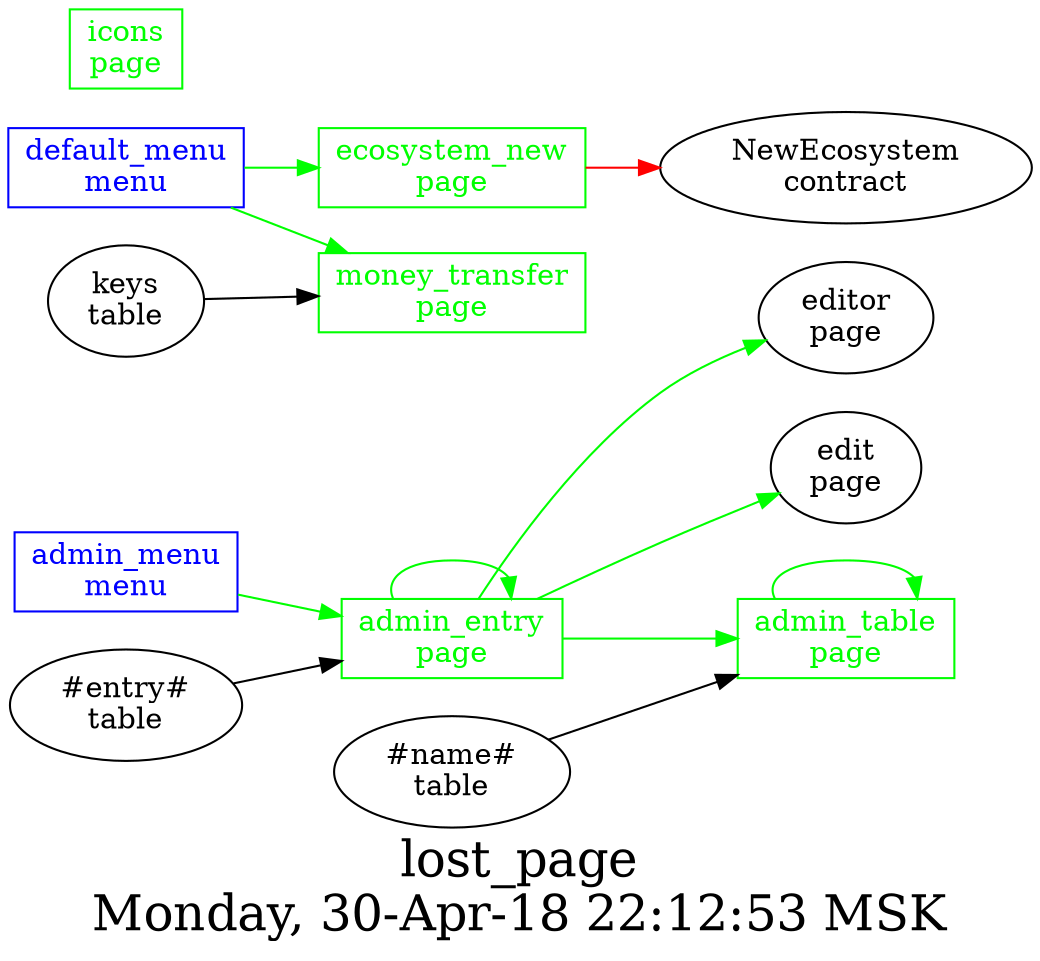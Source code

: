 digraph G {
graph [
  fontsize="24";
  label="lost_page\nMonday, 30-Apr-18 22:12:53 MSK";
  nojustify=true;
  ordering=out;
  rankdir=LR;
  size="30";
];
"admin_menu\nmenu" -> "admin_entry\npage"  [ color=green ]
"admin_menu\nmenu" [color=blue, fontcolor=blue, group=menus, shape=record];
"default_menu\nmenu" -> "ecosystem_new\npage"  [ color=green ]
"default_menu\nmenu" -> "money_transfer\npage"  [ color=green ]
"default_menu\nmenu" [color=blue, fontcolor=blue, group=menus, shape=record];
"#entry#\ntable" -> "admin_entry\npage"  [ color="" ]
"admin_entry\npage" -> "admin_entry\npage"  [ color=green ]
"admin_entry\npage" -> "editor\npage"  [ color=green ]
"admin_entry\npage" -> "edit\npage"  [ color=green ]
"admin_entry\npage" -> "admin_table\npage"  [ color=green ]
"admin_entry\npage" [color=green, fontcolor=green, group=pages, shape=record];
"#name#\ntable" -> "admin_table\npage"  [ color="" ]
"admin_table\npage" -> "admin_table\npage"  [ color=green ]
"admin_table\npage" [color=green, fontcolor=green, group=pages, shape=record];
"ecosystem_new\npage" -> "NewEcosystem\ncontract"  [ color=red ]
"ecosystem_new\npage" [color=green, fontcolor=green, group=pages, shape=record];
"icons\npage" [color=green, fontcolor=green, group=pages, shape=record];
"keys\ntable" -> "money_transfer\npage"  [ color="" ]
"money_transfer\npage" [color=green, fontcolor=green, group=pages, shape=record];
}
